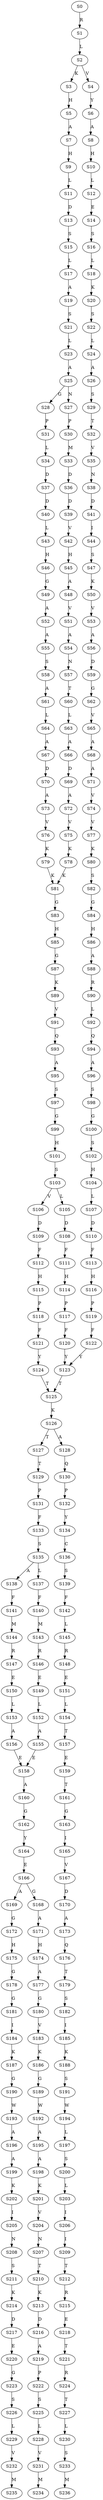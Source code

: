 strict digraph  {
	S0 -> S1 [ label = R ];
	S1 -> S2 [ label = L ];
	S2 -> S3 [ label = K ];
	S2 -> S4 [ label = V ];
	S3 -> S5 [ label = H ];
	S4 -> S6 [ label = Y ];
	S5 -> S7 [ label = A ];
	S6 -> S8 [ label = A ];
	S7 -> S9 [ label = H ];
	S8 -> S10 [ label = H ];
	S9 -> S11 [ label = L ];
	S10 -> S12 [ label = L ];
	S11 -> S13 [ label = D ];
	S12 -> S14 [ label = E ];
	S13 -> S15 [ label = S ];
	S14 -> S16 [ label = S ];
	S15 -> S17 [ label = L ];
	S16 -> S18 [ label = L ];
	S17 -> S19 [ label = A ];
	S18 -> S20 [ label = K ];
	S19 -> S21 [ label = S ];
	S20 -> S22 [ label = S ];
	S21 -> S23 [ label = L ];
	S22 -> S24 [ label = L ];
	S23 -> S25 [ label = A ];
	S24 -> S26 [ label = A ];
	S25 -> S27 [ label = N ];
	S25 -> S28 [ label = G ];
	S26 -> S29 [ label = S ];
	S27 -> S30 [ label = P ];
	S28 -> S31 [ label = P ];
	S29 -> S32 [ label = T ];
	S30 -> S33 [ label = M ];
	S31 -> S34 [ label = L ];
	S32 -> S35 [ label = V ];
	S33 -> S36 [ label = D ];
	S34 -> S37 [ label = D ];
	S35 -> S38 [ label = N ];
	S36 -> S39 [ label = D ];
	S37 -> S40 [ label = D ];
	S38 -> S41 [ label = D ];
	S39 -> S42 [ label = V ];
	S40 -> S43 [ label = L ];
	S41 -> S44 [ label = I ];
	S42 -> S45 [ label = H ];
	S43 -> S46 [ label = H ];
	S44 -> S47 [ label = S ];
	S45 -> S48 [ label = A ];
	S46 -> S49 [ label = G ];
	S47 -> S50 [ label = K ];
	S48 -> S51 [ label = V ];
	S49 -> S52 [ label = A ];
	S50 -> S53 [ label = V ];
	S51 -> S54 [ label = A ];
	S52 -> S55 [ label = A ];
	S53 -> S56 [ label = A ];
	S54 -> S57 [ label = N ];
	S55 -> S58 [ label = S ];
	S56 -> S59 [ label = D ];
	S57 -> S60 [ label = T ];
	S58 -> S61 [ label = A ];
	S59 -> S62 [ label = G ];
	S60 -> S63 [ label = L ];
	S61 -> S64 [ label = L ];
	S62 -> S65 [ label = V ];
	S63 -> S66 [ label = A ];
	S64 -> S67 [ label = A ];
	S65 -> S68 [ label = A ];
	S66 -> S69 [ label = D ];
	S67 -> S70 [ label = D ];
	S68 -> S71 [ label = A ];
	S69 -> S72 [ label = A ];
	S70 -> S73 [ label = A ];
	S71 -> S74 [ label = V ];
	S72 -> S75 [ label = V ];
	S73 -> S76 [ label = V ];
	S74 -> S77 [ label = V ];
	S75 -> S78 [ label = K ];
	S76 -> S79 [ label = K ];
	S77 -> S80 [ label = K ];
	S78 -> S81 [ label = K ];
	S79 -> S81 [ label = K ];
	S80 -> S82 [ label = S ];
	S81 -> S83 [ label = G ];
	S82 -> S84 [ label = G ];
	S83 -> S85 [ label = H ];
	S84 -> S86 [ label = H ];
	S85 -> S87 [ label = G ];
	S86 -> S88 [ label = A ];
	S87 -> S89 [ label = K ];
	S88 -> S90 [ label = R ];
	S89 -> S91 [ label = V ];
	S90 -> S92 [ label = L ];
	S91 -> S93 [ label = Q ];
	S92 -> S94 [ label = Q ];
	S93 -> S95 [ label = A ];
	S94 -> S96 [ label = A ];
	S95 -> S97 [ label = S ];
	S96 -> S98 [ label = S ];
	S97 -> S99 [ label = G ];
	S98 -> S100 [ label = G ];
	S99 -> S101 [ label = H ];
	S100 -> S102 [ label = S ];
	S101 -> S103 [ label = S ];
	S102 -> S104 [ label = H ];
	S103 -> S105 [ label = L ];
	S103 -> S106 [ label = V ];
	S104 -> S107 [ label = L ];
	S105 -> S108 [ label = D ];
	S106 -> S109 [ label = D ];
	S107 -> S110 [ label = D ];
	S108 -> S111 [ label = F ];
	S109 -> S112 [ label = F ];
	S110 -> S113 [ label = F ];
	S111 -> S114 [ label = H ];
	S112 -> S115 [ label = H ];
	S113 -> S116 [ label = H ];
	S114 -> S117 [ label = P ];
	S115 -> S118 [ label = P ];
	S116 -> S119 [ label = P ];
	S117 -> S120 [ label = F ];
	S118 -> S121 [ label = F ];
	S119 -> S122 [ label = F ];
	S120 -> S123 [ label = Y ];
	S121 -> S124 [ label = Y ];
	S122 -> S123 [ label = Y ];
	S123 -> S125 [ label = T ];
	S124 -> S125 [ label = T ];
	S125 -> S126 [ label = K ];
	S126 -> S127 [ label = T ];
	S126 -> S128 [ label = A ];
	S127 -> S129 [ label = T ];
	S128 -> S130 [ label = Q ];
	S129 -> S131 [ label = P ];
	S130 -> S132 [ label = P ];
	S131 -> S133 [ label = F ];
	S132 -> S134 [ label = Y ];
	S133 -> S135 [ label = S ];
	S134 -> S136 [ label = C ];
	S135 -> S137 [ label = L ];
	S135 -> S138 [ label = A ];
	S136 -> S139 [ label = S ];
	S137 -> S140 [ label = F ];
	S138 -> S141 [ label = F ];
	S139 -> S142 [ label = F ];
	S140 -> S143 [ label = M ];
	S141 -> S144 [ label = M ];
	S142 -> S145 [ label = L ];
	S143 -> S146 [ label = R ];
	S144 -> S147 [ label = R ];
	S145 -> S148 [ label = R ];
	S146 -> S149 [ label = E ];
	S147 -> S150 [ label = E ];
	S148 -> S151 [ label = E ];
	S149 -> S152 [ label = L ];
	S150 -> S153 [ label = L ];
	S151 -> S154 [ label = L ];
	S152 -> S155 [ label = A ];
	S153 -> S156 [ label = A ];
	S154 -> S157 [ label = T ];
	S155 -> S158 [ label = E ];
	S156 -> S158 [ label = E ];
	S157 -> S159 [ label = E ];
	S158 -> S160 [ label = A ];
	S159 -> S161 [ label = T ];
	S160 -> S162 [ label = G ];
	S161 -> S163 [ label = G ];
	S162 -> S164 [ label = Y ];
	S163 -> S165 [ label = I ];
	S164 -> S166 [ label = E ];
	S165 -> S167 [ label = V ];
	S166 -> S168 [ label = G ];
	S166 -> S169 [ label = A ];
	S167 -> S170 [ label = D ];
	S168 -> S171 [ label = A ];
	S169 -> S172 [ label = G ];
	S170 -> S173 [ label = A ];
	S171 -> S174 [ label = H ];
	S172 -> S175 [ label = H ];
	S173 -> S176 [ label = Q ];
	S174 -> S177 [ label = A ];
	S175 -> S178 [ label = G ];
	S176 -> S179 [ label = T ];
	S177 -> S180 [ label = G ];
	S178 -> S181 [ label = G ];
	S179 -> S182 [ label = S ];
	S180 -> S183 [ label = V ];
	S181 -> S184 [ label = I ];
	S182 -> S185 [ label = I ];
	S183 -> S186 [ label = K ];
	S184 -> S187 [ label = K ];
	S185 -> S188 [ label = K ];
	S186 -> S189 [ label = G ];
	S187 -> S190 [ label = G ];
	S188 -> S191 [ label = S ];
	S189 -> S192 [ label = W ];
	S190 -> S193 [ label = W ];
	S191 -> S194 [ label = W ];
	S192 -> S195 [ label = A ];
	S193 -> S196 [ label = A ];
	S194 -> S197 [ label = L ];
	S195 -> S198 [ label = A ];
	S196 -> S199 [ label = A ];
	S197 -> S200 [ label = S ];
	S198 -> S201 [ label = K ];
	S199 -> S202 [ label = K ];
	S200 -> S203 [ label = L ];
	S201 -> S204 [ label = V ];
	S202 -> S205 [ label = I ];
	S203 -> S206 [ label = I ];
	S204 -> S207 [ label = N ];
	S205 -> S208 [ label = N ];
	S206 -> S209 [ label = I ];
	S207 -> S210 [ label = T ];
	S208 -> S211 [ label = S ];
	S209 -> S212 [ label = T ];
	S210 -> S213 [ label = K ];
	S211 -> S214 [ label = K ];
	S212 -> S215 [ label = R ];
	S213 -> S216 [ label = D ];
	S214 -> S217 [ label = D ];
	S215 -> S218 [ label = E ];
	S216 -> S219 [ label = A ];
	S217 -> S220 [ label = E ];
	S218 -> S221 [ label = T ];
	S219 -> S222 [ label = P ];
	S220 -> S223 [ label = G ];
	S221 -> S224 [ label = R ];
	S222 -> S225 [ label = S ];
	S223 -> S226 [ label = S ];
	S224 -> S227 [ label = T ];
	S225 -> S228 [ label = L ];
	S226 -> S229 [ label = L ];
	S227 -> S230 [ label = L ];
	S228 -> S231 [ label = V ];
	S229 -> S232 [ label = V ];
	S230 -> S233 [ label = S ];
	S231 -> S234 [ label = M ];
	S232 -> S235 [ label = M ];
	S233 -> S236 [ label = M ];
}
